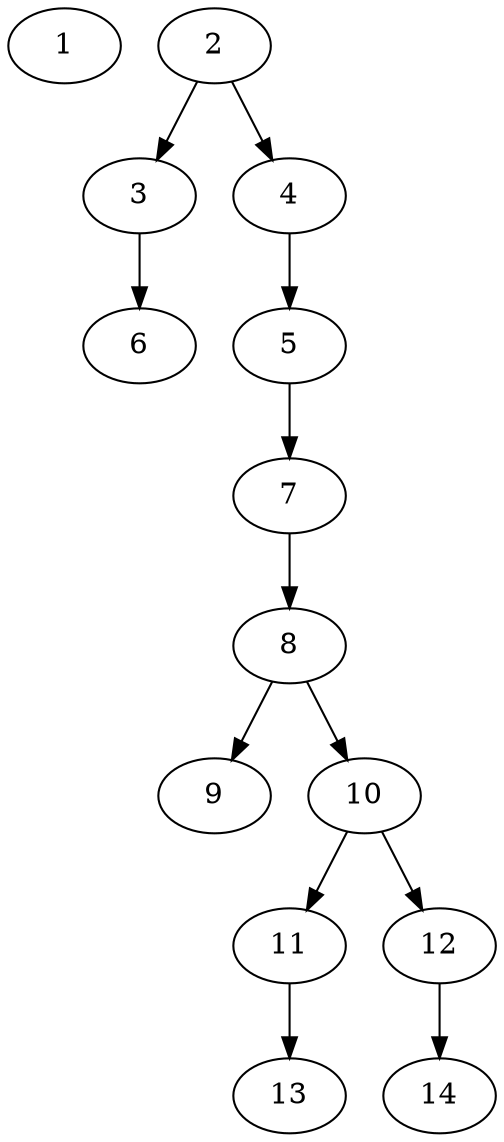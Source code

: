 // DAG (tier=1-easy, mode=compute, n=14, ccr=0.292, fat=0.352, density=0.239, regular=0.716, jump=0.024, mindata=262144, maxdata=2097152)
// DAG automatically generated by daggen at Sun Aug 24 16:33:32 2025
// /home/ermia/Project/Environments/daggen/bin/daggen --dot --ccr 0.292 --fat 0.352 --regular 0.716 --density 0.239 --jump 0.024 --mindata 262144 --maxdata 2097152 -n 14 
digraph G {
  1 [size="724266920383086592", alpha="0.16", expect_size="362133460191543296"]
  2 [size="277544489099993", alpha="0.03", expect_size="138772244549996"]
  2 -> 3 [size ="7714843394048"]
  2 -> 4 [size ="7714843394048"]
  3 [size="30399283901198", alpha="0.19", expect_size="15199641950599"]
  3 -> 6 [size ="1192264466432"]
  4 [size="67316670520017", alpha="0.08", expect_size="33658335260008"]
  4 -> 5 [size ="1369155043328"]
  5 [size="3833875610250672", alpha="0.11", expect_size="1916937805125336"]
  5 -> 7 [size ="6305624358912"]
  6 [size="44091731607552000", alpha="0.00", expect_size="22045865803776000"]
  7 [size="4006224323017703424", alpha="0.17", expect_size="2003112161508851712"]
  7 -> 8 [size ="20179643793408"]
  8 [size="56754050282253912", alpha="0.04", expect_size="28377025141126956"]
  8 -> 9 [size ="27755898994688"]
  8 -> 10 [size ="27755898994688"]
  9 [size="216069127373062144", alpha="0.12", expect_size="108034563686531072"]
  10 [size="6356463689763127296", alpha="0.19", expect_size="3178231844881563648"]
  10 -> 11 [size ="27451560296448"]
  10 -> 12 [size ="27451560296448"]
  11 [size="16495998305138998", alpha="0.10", expect_size="8247999152569499"]
  11 -> 13 [size ="8221674700800"]
  12 [size="1565809896320925696", alpha="0.17", expect_size="782904948160462848"]
  12 -> 14 [size ="10787380789248"]
  13 [size="24711266520697932", alpha="0.11", expect_size="12355633260348966"]
  14 [size="3936887377087168512", alpha="0.09", expect_size="1968443688543584256"]
}